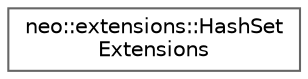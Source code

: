 digraph "Graphical Class Hierarchy"
{
 // LATEX_PDF_SIZE
  bgcolor="transparent";
  edge [fontname=Helvetica,fontsize=10,labelfontname=Helvetica,labelfontsize=10];
  node [fontname=Helvetica,fontsize=10,shape=box,height=0.2,width=0.4];
  rankdir="LR";
  Node0 [id="Node000000",label="neo::extensions::HashSet\lExtensions",height=0.2,width=0.4,color="grey40", fillcolor="white", style="filled",URL="$classneo_1_1extensions_1_1_hash_set_extensions.html",tooltip="Extensions for hash set operations."];
}
